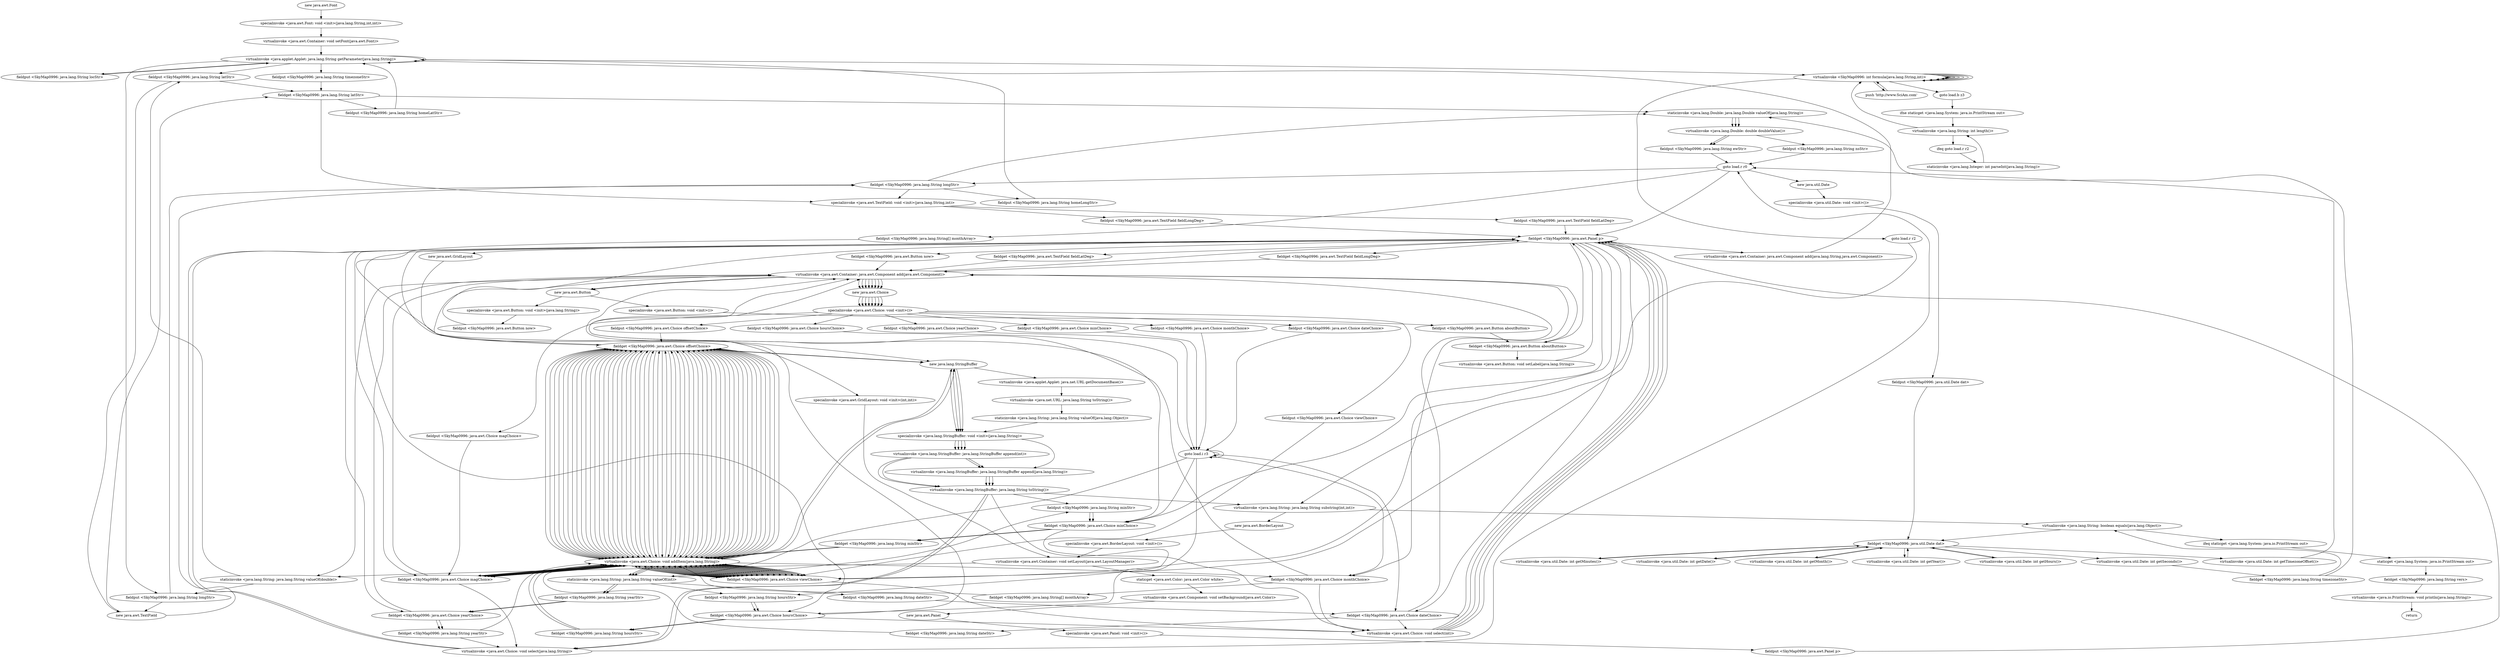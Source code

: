digraph "" {
"new java.awt.Font";
 "new java.awt.Font"->"specialinvoke <java.awt.Font: void <init>(java.lang.String,int,int)>";
 "specialinvoke <java.awt.Font: void <init>(java.lang.String,int,int)>"->"virtualinvoke <java.awt.Container: void setFont(java.awt.Font)>";
 "virtualinvoke <java.awt.Container: void setFont(java.awt.Font)>"->"virtualinvoke <java.applet.Applet: java.lang.String getParameter(java.lang.String)>";
 "virtualinvoke <java.applet.Applet: java.lang.String getParameter(java.lang.String)>"->"fieldput <SkyMap0996: java.lang.String locStr>";
 "fieldput <SkyMap0996: java.lang.String locStr>"->"virtualinvoke <java.applet.Applet: java.lang.String getParameter(java.lang.String)>";
 "virtualinvoke <java.applet.Applet: java.lang.String getParameter(java.lang.String)>"->"fieldput <SkyMap0996: java.lang.String latStr>";
 "fieldput <SkyMap0996: java.lang.String latStr>"->"fieldget <SkyMap0996: java.lang.String latStr>";
 "fieldget <SkyMap0996: java.lang.String latStr>"->"fieldput <SkyMap0996: java.lang.String homeLatStr>";
 "fieldput <SkyMap0996: java.lang.String homeLatStr>"->"virtualinvoke <java.applet.Applet: java.lang.String getParameter(java.lang.String)>";
 "virtualinvoke <java.applet.Applet: java.lang.String getParameter(java.lang.String)>"->"fieldput <SkyMap0996: java.lang.String longStr>";
 "fieldput <SkyMap0996: java.lang.String longStr>"->"fieldget <SkyMap0996: java.lang.String longStr>";
 "fieldget <SkyMap0996: java.lang.String longStr>"->"fieldput <SkyMap0996: java.lang.String homeLongStr>";
 "fieldput <SkyMap0996: java.lang.String homeLongStr>"->"virtualinvoke <java.applet.Applet: java.lang.String getParameter(java.lang.String)>";
 "virtualinvoke <java.applet.Applet: java.lang.String getParameter(java.lang.String)>"->"fieldput <SkyMap0996: java.lang.String timezoneStr>";
 "fieldput <SkyMap0996: java.lang.String timezoneStr>"->"fieldget <SkyMap0996: java.lang.String latStr>";
 "fieldget <SkyMap0996: java.lang.String latStr>"->"staticinvoke <java.lang.Double: java.lang.Double valueOf(java.lang.String)>";
 "staticinvoke <java.lang.Double: java.lang.Double valueOf(java.lang.String)>"->"virtualinvoke <java.lang.Double: double doubleValue()>";
 "virtualinvoke <java.lang.Double: double doubleValue()>"->"fieldput <SkyMap0996: java.lang.String nsStr>";
 "fieldput <SkyMap0996: java.lang.String nsStr>"->"goto load.r r0";
 "goto load.r r0"->"fieldget <SkyMap0996: java.lang.String longStr>";
 "fieldget <SkyMap0996: java.lang.String longStr>"->"staticinvoke <java.lang.Double: java.lang.Double valueOf(java.lang.String)>";
 "staticinvoke <java.lang.Double: java.lang.Double valueOf(java.lang.String)>"->"virtualinvoke <java.lang.Double: double doubleValue()>";
 "virtualinvoke <java.lang.Double: double doubleValue()>"->"fieldput <SkyMap0996: java.lang.String ewStr>";
 "fieldput <SkyMap0996: java.lang.String ewStr>"->"goto load.r r0";
 "goto load.r r0"->"new java.util.Date";
 "new java.util.Date"->"specialinvoke <java.util.Date: void <init>()>";
 "specialinvoke <java.util.Date: void <init>()>"->"fieldput <SkyMap0996: java.util.Date dat>";
 "fieldput <SkyMap0996: java.util.Date dat>"->"fieldget <SkyMap0996: java.util.Date dat>";
 "fieldget <SkyMap0996: java.util.Date dat>"->"virtualinvoke <java.util.Date: int getHours()>";
 "virtualinvoke <java.util.Date: int getHours()>"->"fieldget <SkyMap0996: java.util.Date dat>";
 "fieldget <SkyMap0996: java.util.Date dat>"->"virtualinvoke <java.util.Date: int getMinutes()>";
 "virtualinvoke <java.util.Date: int getMinutes()>"->"fieldget <SkyMap0996: java.util.Date dat>";
 "fieldget <SkyMap0996: java.util.Date dat>"->"virtualinvoke <java.util.Date: int getDate()>";
 "virtualinvoke <java.util.Date: int getDate()>"->"fieldget <SkyMap0996: java.util.Date dat>";
 "fieldget <SkyMap0996: java.util.Date dat>"->"virtualinvoke <java.util.Date: int getMonth()>";
 "virtualinvoke <java.util.Date: int getMonth()>"->"fieldget <SkyMap0996: java.util.Date dat>";
 "fieldget <SkyMap0996: java.util.Date dat>"->"virtualinvoke <java.util.Date: int getYear()>";
 "virtualinvoke <java.util.Date: int getYear()>"->"fieldget <SkyMap0996: java.util.Date dat>";
 "fieldget <SkyMap0996: java.util.Date dat>"->"virtualinvoke <java.util.Date: int getSeconds()>";
 "virtualinvoke <java.util.Date: int getSeconds()>"->"fieldget <SkyMap0996: java.lang.String timezoneStr>";
 "fieldget <SkyMap0996: java.lang.String timezoneStr>"->"virtualinvoke <java.lang.String: boolean equals(java.lang.Object)>";
 "virtualinvoke <java.lang.String: boolean equals(java.lang.Object)>"->"fieldget <SkyMap0996: java.util.Date dat>";
 "fieldget <SkyMap0996: java.util.Date dat>"->"virtualinvoke <java.util.Date: int getTimezoneOffset()>";
 "virtualinvoke <java.util.Date: int getTimezoneOffset()>"->"goto load.r r0";
 "goto load.r r0"->"fieldput <SkyMap0996: java.lang.String[] monthArray>";
 "fieldput <SkyMap0996: java.lang.String[] monthArray>"->"new java.lang.StringBuffer";
 "new java.lang.StringBuffer"->"virtualinvoke <java.applet.Applet: java.net.URL getDocumentBase()>";
 "virtualinvoke <java.applet.Applet: java.net.URL getDocumentBase()>"->"virtualinvoke <java.net.URL: java.lang.String toString()>";
 "virtualinvoke <java.net.URL: java.lang.String toString()>"->"staticinvoke <java.lang.String: java.lang.String valueOf(java.lang.Object)>";
 "staticinvoke <java.lang.String: java.lang.String valueOf(java.lang.Object)>"->"specialinvoke <java.lang.StringBuffer: void <init>(java.lang.String)>";
 "specialinvoke <java.lang.StringBuffer: void <init>(java.lang.String)>"->"virtualinvoke <java.lang.StringBuffer: java.lang.StringBuffer append(java.lang.String)>";
 "virtualinvoke <java.lang.StringBuffer: java.lang.StringBuffer append(java.lang.String)>"->"virtualinvoke <java.lang.StringBuffer: java.lang.String toString()>";
 "virtualinvoke <java.lang.StringBuffer: java.lang.String toString()>"->"virtualinvoke <java.lang.String: java.lang.String substring(int,int)>";
 "virtualinvoke <java.lang.String: java.lang.String substring(int,int)>"->"new java.awt.BorderLayout";
 "new java.awt.BorderLayout"->"specialinvoke <java.awt.BorderLayout: void <init>()>";
 "specialinvoke <java.awt.BorderLayout: void <init>()>"->"virtualinvoke <java.awt.Container: void setLayout(java.awt.LayoutManager)>";
 "virtualinvoke <java.awt.Container: void setLayout(java.awt.LayoutManager)>"->"staticget <java.awt.Color: java.awt.Color white>";
 "staticget <java.awt.Color: java.awt.Color white>"->"virtualinvoke <java.awt.Component: void setBackground(java.awt.Color)>";
 "virtualinvoke <java.awt.Component: void setBackground(java.awt.Color)>"->"new java.awt.Panel";
 "new java.awt.Panel"->"specialinvoke <java.awt.Panel: void <init>()>";
 "specialinvoke <java.awt.Panel: void <init>()>"->"fieldput <SkyMap0996: java.awt.Panel p>";
 "fieldput <SkyMap0996: java.awt.Panel p>"->"fieldget <SkyMap0996: java.awt.Panel p>";
 "fieldget <SkyMap0996: java.awt.Panel p>"->"new java.awt.GridLayout";
 "new java.awt.GridLayout"->"specialinvoke <java.awt.GridLayout: void <init>(int,int)>";
 "specialinvoke <java.awt.GridLayout: void <init>(int,int)>"->"virtualinvoke <java.awt.Container: void setLayout(java.awt.LayoutManager)>";
 "virtualinvoke <java.awt.Container: void setLayout(java.awt.LayoutManager)>"->"staticinvoke <java.lang.String: java.lang.String valueOf(double)>";
 "staticinvoke <java.lang.String: java.lang.String valueOf(double)>"->"fieldput <SkyMap0996: java.lang.String latStr>";
 "fieldput <SkyMap0996: java.lang.String latStr>"->"new java.awt.TextField";
 "new java.awt.TextField"->"fieldget <SkyMap0996: java.lang.String latStr>";
 "fieldget <SkyMap0996: java.lang.String latStr>"->"specialinvoke <java.awt.TextField: void <init>(java.lang.String,int)>";
 "specialinvoke <java.awt.TextField: void <init>(java.lang.String,int)>"->"fieldput <SkyMap0996: java.awt.TextField fieldLatDeg>";
 "fieldput <SkyMap0996: java.awt.TextField fieldLatDeg>"->"fieldget <SkyMap0996: java.awt.Panel p>";
 "fieldget <SkyMap0996: java.awt.Panel p>"->"fieldget <SkyMap0996: java.awt.TextField fieldLatDeg>";
 "fieldget <SkyMap0996: java.awt.TextField fieldLatDeg>"->"virtualinvoke <java.awt.Container: java.awt.Component add(java.awt.Component)>";
 "virtualinvoke <java.awt.Container: java.awt.Component add(java.awt.Component)>"->"staticinvoke <java.lang.String: java.lang.String valueOf(double)>";
 "staticinvoke <java.lang.String: java.lang.String valueOf(double)>"->"fieldput <SkyMap0996: java.lang.String longStr>";
 "fieldput <SkyMap0996: java.lang.String longStr>"->"new java.awt.TextField";
 "new java.awt.TextField"->"fieldget <SkyMap0996: java.lang.String longStr>";
 "fieldget <SkyMap0996: java.lang.String longStr>"->"specialinvoke <java.awt.TextField: void <init>(java.lang.String,int)>";
 "specialinvoke <java.awt.TextField: void <init>(java.lang.String,int)>"->"fieldput <SkyMap0996: java.awt.TextField fieldLongDeg>";
 "fieldput <SkyMap0996: java.awt.TextField fieldLongDeg>"->"fieldget <SkyMap0996: java.awt.Panel p>";
 "fieldget <SkyMap0996: java.awt.Panel p>"->"fieldget <SkyMap0996: java.awt.TextField fieldLongDeg>";
 "fieldget <SkyMap0996: java.awt.TextField fieldLongDeg>"->"virtualinvoke <java.awt.Container: java.awt.Component add(java.awt.Component)>";
 "virtualinvoke <java.awt.Container: java.awt.Component add(java.awt.Component)>"->"new java.awt.Choice";
 "new java.awt.Choice"->"specialinvoke <java.awt.Choice: void <init>()>";
 "specialinvoke <java.awt.Choice: void <init>()>"->"fieldput <SkyMap0996: java.awt.Choice offsetChoice>";
 "fieldput <SkyMap0996: java.awt.Choice offsetChoice>"->"fieldget <SkyMap0996: java.awt.Choice offsetChoice>";
 "fieldget <SkyMap0996: java.awt.Choice offsetChoice>"->"virtualinvoke <java.awt.Choice: void addItem(java.lang.String)>";
 "virtualinvoke <java.awt.Choice: void addItem(java.lang.String)>"->"fieldget <SkyMap0996: java.awt.Choice offsetChoice>";
 "fieldget <SkyMap0996: java.awt.Choice offsetChoice>"->"virtualinvoke <java.awt.Choice: void addItem(java.lang.String)>";
 "virtualinvoke <java.awt.Choice: void addItem(java.lang.String)>"->"fieldget <SkyMap0996: java.awt.Choice offsetChoice>";
 "fieldget <SkyMap0996: java.awt.Choice offsetChoice>"->"virtualinvoke <java.awt.Choice: void addItem(java.lang.String)>";
 "virtualinvoke <java.awt.Choice: void addItem(java.lang.String)>"->"fieldget <SkyMap0996: java.awt.Choice offsetChoice>";
 "fieldget <SkyMap0996: java.awt.Choice offsetChoice>"->"virtualinvoke <java.awt.Choice: void addItem(java.lang.String)>";
 "virtualinvoke <java.awt.Choice: void addItem(java.lang.String)>"->"fieldget <SkyMap0996: java.awt.Choice offsetChoice>";
 "fieldget <SkyMap0996: java.awt.Choice offsetChoice>"->"virtualinvoke <java.awt.Choice: void addItem(java.lang.String)>";
 "virtualinvoke <java.awt.Choice: void addItem(java.lang.String)>"->"fieldget <SkyMap0996: java.awt.Choice offsetChoice>";
 "fieldget <SkyMap0996: java.awt.Choice offsetChoice>"->"virtualinvoke <java.awt.Choice: void addItem(java.lang.String)>";
 "virtualinvoke <java.awt.Choice: void addItem(java.lang.String)>"->"fieldget <SkyMap0996: java.awt.Choice offsetChoice>";
 "fieldget <SkyMap0996: java.awt.Choice offsetChoice>"->"virtualinvoke <java.awt.Choice: void addItem(java.lang.String)>";
 "virtualinvoke <java.awt.Choice: void addItem(java.lang.String)>"->"fieldget <SkyMap0996: java.awt.Choice offsetChoice>";
 "fieldget <SkyMap0996: java.awt.Choice offsetChoice>"->"virtualinvoke <java.awt.Choice: void addItem(java.lang.String)>";
 "virtualinvoke <java.awt.Choice: void addItem(java.lang.String)>"->"fieldget <SkyMap0996: java.awt.Choice offsetChoice>";
 "fieldget <SkyMap0996: java.awt.Choice offsetChoice>"->"virtualinvoke <java.awt.Choice: void addItem(java.lang.String)>";
 "virtualinvoke <java.awt.Choice: void addItem(java.lang.String)>"->"fieldget <SkyMap0996: java.awt.Choice offsetChoice>";
 "fieldget <SkyMap0996: java.awt.Choice offsetChoice>"->"virtualinvoke <java.awt.Choice: void addItem(java.lang.String)>";
 "virtualinvoke <java.awt.Choice: void addItem(java.lang.String)>"->"fieldget <SkyMap0996: java.awt.Choice offsetChoice>";
 "fieldget <SkyMap0996: java.awt.Choice offsetChoice>"->"virtualinvoke <java.awt.Choice: void addItem(java.lang.String)>";
 "virtualinvoke <java.awt.Choice: void addItem(java.lang.String)>"->"fieldget <SkyMap0996: java.awt.Choice offsetChoice>";
 "fieldget <SkyMap0996: java.awt.Choice offsetChoice>"->"virtualinvoke <java.awt.Choice: void addItem(java.lang.String)>";
 "virtualinvoke <java.awt.Choice: void addItem(java.lang.String)>"->"fieldget <SkyMap0996: java.awt.Choice offsetChoice>";
 "fieldget <SkyMap0996: java.awt.Choice offsetChoice>"->"virtualinvoke <java.awt.Choice: void addItem(java.lang.String)>";
 "virtualinvoke <java.awt.Choice: void addItem(java.lang.String)>"->"fieldget <SkyMap0996: java.awt.Choice offsetChoice>";
 "fieldget <SkyMap0996: java.awt.Choice offsetChoice>"->"virtualinvoke <java.awt.Choice: void addItem(java.lang.String)>";
 "virtualinvoke <java.awt.Choice: void addItem(java.lang.String)>"->"fieldget <SkyMap0996: java.awt.Choice offsetChoice>";
 "fieldget <SkyMap0996: java.awt.Choice offsetChoice>"->"virtualinvoke <java.awt.Choice: void addItem(java.lang.String)>";
 "virtualinvoke <java.awt.Choice: void addItem(java.lang.String)>"->"fieldget <SkyMap0996: java.awt.Choice offsetChoice>";
 "fieldget <SkyMap0996: java.awt.Choice offsetChoice>"->"virtualinvoke <java.awt.Choice: void addItem(java.lang.String)>";
 "virtualinvoke <java.awt.Choice: void addItem(java.lang.String)>"->"fieldget <SkyMap0996: java.awt.Choice offsetChoice>";
 "fieldget <SkyMap0996: java.awt.Choice offsetChoice>"->"virtualinvoke <java.awt.Choice: void addItem(java.lang.String)>";
 "virtualinvoke <java.awt.Choice: void addItem(java.lang.String)>"->"fieldget <SkyMap0996: java.awt.Choice offsetChoice>";
 "fieldget <SkyMap0996: java.awt.Choice offsetChoice>"->"virtualinvoke <java.awt.Choice: void addItem(java.lang.String)>";
 "virtualinvoke <java.awt.Choice: void addItem(java.lang.String)>"->"fieldget <SkyMap0996: java.awt.Choice offsetChoice>";
 "fieldget <SkyMap0996: java.awt.Choice offsetChoice>"->"virtualinvoke <java.awt.Choice: void addItem(java.lang.String)>";
 "virtualinvoke <java.awt.Choice: void addItem(java.lang.String)>"->"fieldget <SkyMap0996: java.awt.Choice offsetChoice>";
 "fieldget <SkyMap0996: java.awt.Choice offsetChoice>"->"virtualinvoke <java.awt.Choice: void addItem(java.lang.String)>";
 "virtualinvoke <java.awt.Choice: void addItem(java.lang.String)>"->"fieldget <SkyMap0996: java.awt.Choice offsetChoice>";
 "fieldget <SkyMap0996: java.awt.Choice offsetChoice>"->"virtualinvoke <java.awt.Choice: void addItem(java.lang.String)>";
 "virtualinvoke <java.awt.Choice: void addItem(java.lang.String)>"->"fieldget <SkyMap0996: java.awt.Choice offsetChoice>";
 "fieldget <SkyMap0996: java.awt.Choice offsetChoice>"->"virtualinvoke <java.awt.Choice: void addItem(java.lang.String)>";
 "virtualinvoke <java.awt.Choice: void addItem(java.lang.String)>"->"fieldget <SkyMap0996: java.awt.Choice offsetChoice>";
 "fieldget <SkyMap0996: java.awt.Choice offsetChoice>"->"virtualinvoke <java.awt.Choice: void addItem(java.lang.String)>";
 "virtualinvoke <java.awt.Choice: void addItem(java.lang.String)>"->"fieldget <SkyMap0996: java.awt.Choice offsetChoice>";
 "fieldget <SkyMap0996: java.awt.Choice offsetChoice>"->"virtualinvoke <java.awt.Choice: void addItem(java.lang.String)>";
 "virtualinvoke <java.awt.Choice: void addItem(java.lang.String)>"->"fieldget <SkyMap0996: java.awt.Choice offsetChoice>";
 "fieldget <SkyMap0996: java.awt.Choice offsetChoice>"->"virtualinvoke <java.awt.Choice: void addItem(java.lang.String)>";
 "virtualinvoke <java.awt.Choice: void addItem(java.lang.String)>"->"fieldget <SkyMap0996: java.awt.Choice offsetChoice>";
 "fieldget <SkyMap0996: java.awt.Choice offsetChoice>"->"virtualinvoke <java.awt.Choice: void addItem(java.lang.String)>";
 "virtualinvoke <java.awt.Choice: void addItem(java.lang.String)>"->"fieldget <SkyMap0996: java.awt.Choice offsetChoice>";
 "fieldget <SkyMap0996: java.awt.Choice offsetChoice>"->"new java.lang.StringBuffer";
 "new java.lang.StringBuffer"->"specialinvoke <java.lang.StringBuffer: void <init>(java.lang.String)>";
 "specialinvoke <java.lang.StringBuffer: void <init>(java.lang.String)>"->"virtualinvoke <java.lang.StringBuffer: java.lang.StringBuffer append(int)>";
 "virtualinvoke <java.lang.StringBuffer: java.lang.StringBuffer append(int)>"->"virtualinvoke <java.lang.StringBuffer: java.lang.StringBuffer append(java.lang.String)>";
 "virtualinvoke <java.lang.StringBuffer: java.lang.StringBuffer append(java.lang.String)>"->"virtualinvoke <java.lang.StringBuffer: java.lang.String toString()>";
 "virtualinvoke <java.lang.StringBuffer: java.lang.String toString()>"->"virtualinvoke <java.awt.Choice: void select(java.lang.String)>";
 "virtualinvoke <java.awt.Choice: void select(java.lang.String)>"->"goto load.r r0";
 "goto load.r r0"->"fieldget <SkyMap0996: java.awt.Panel p>";
 "fieldget <SkyMap0996: java.awt.Panel p>"->"fieldget <SkyMap0996: java.awt.Choice offsetChoice>";
 "fieldget <SkyMap0996: java.awt.Choice offsetChoice>"->"virtualinvoke <java.awt.Container: java.awt.Component add(java.awt.Component)>";
 "virtualinvoke <java.awt.Container: java.awt.Component add(java.awt.Component)>"->"new java.awt.Choice";
 "new java.awt.Choice"->"specialinvoke <java.awt.Choice: void <init>()>";
 "specialinvoke <java.awt.Choice: void <init>()>"->"fieldput <SkyMap0996: java.awt.Choice yearChoice>";
 "fieldput <SkyMap0996: java.awt.Choice yearChoice>"->"goto load.i r3";
 "goto load.i r3"->"staticinvoke <java.lang.String: java.lang.String valueOf(int)>";
 "staticinvoke <java.lang.String: java.lang.String valueOf(int)>"->"fieldput <SkyMap0996: java.lang.String yearStr>";
 "fieldput <SkyMap0996: java.lang.String yearStr>"->"fieldget <SkyMap0996: java.awt.Choice yearChoice>";
 "fieldget <SkyMap0996: java.awt.Choice yearChoice>"->"fieldget <SkyMap0996: java.lang.String yearStr>";
 "fieldget <SkyMap0996: java.lang.String yearStr>"->"virtualinvoke <java.awt.Choice: void select(java.lang.String)>";
 "virtualinvoke <java.awt.Choice: void select(java.lang.String)>"->"fieldget <SkyMap0996: java.awt.Panel p>";
 "fieldget <SkyMap0996: java.awt.Panel p>"->"fieldget <SkyMap0996: java.awt.Choice yearChoice>";
 "fieldget <SkyMap0996: java.awt.Choice yearChoice>"->"virtualinvoke <java.awt.Container: java.awt.Component add(java.awt.Component)>";
 "virtualinvoke <java.awt.Container: java.awt.Component add(java.awt.Component)>"->"new java.awt.Choice";
 "new java.awt.Choice"->"specialinvoke <java.awt.Choice: void <init>()>";
 "specialinvoke <java.awt.Choice: void <init>()>"->"fieldput <SkyMap0996: java.awt.Choice monthChoice>";
 "fieldput <SkyMap0996: java.awt.Choice monthChoice>"->"goto load.i r3";
 "goto load.i r3"->"fieldget <SkyMap0996: java.awt.Choice monthChoice>";
 "fieldget <SkyMap0996: java.awt.Choice monthChoice>"->"virtualinvoke <java.awt.Choice: void select(int)>";
 "virtualinvoke <java.awt.Choice: void select(int)>"->"fieldget <SkyMap0996: java.awt.Panel p>";
 "fieldget <SkyMap0996: java.awt.Panel p>"->"fieldget <SkyMap0996: java.awt.Choice monthChoice>";
 "fieldget <SkyMap0996: java.awt.Choice monthChoice>"->"virtualinvoke <java.awt.Container: java.awt.Component add(java.awt.Component)>";
 "virtualinvoke <java.awt.Container: java.awt.Component add(java.awt.Component)>"->"new java.awt.Choice";
 "new java.awt.Choice"->"specialinvoke <java.awt.Choice: void <init>()>";
 "specialinvoke <java.awt.Choice: void <init>()>"->"fieldput <SkyMap0996: java.awt.Choice dateChoice>";
 "fieldput <SkyMap0996: java.awt.Choice dateChoice>"->"goto load.i r3";
 "goto load.i r3"->"fieldget <SkyMap0996: java.awt.Choice dateChoice>";
 "fieldget <SkyMap0996: java.awt.Choice dateChoice>"->"virtualinvoke <java.awt.Choice: void select(int)>";
 "virtualinvoke <java.awt.Choice: void select(int)>"->"fieldget <SkyMap0996: java.awt.Panel p>";
 "fieldget <SkyMap0996: java.awt.Panel p>"->"fieldget <SkyMap0996: java.awt.Choice dateChoice>";
 "fieldget <SkyMap0996: java.awt.Choice dateChoice>"->"virtualinvoke <java.awt.Container: java.awt.Component add(java.awt.Component)>";
 "virtualinvoke <java.awt.Container: java.awt.Component add(java.awt.Component)>"->"new java.awt.Choice";
 "new java.awt.Choice"->"specialinvoke <java.awt.Choice: void <init>()>";
 "specialinvoke <java.awt.Choice: void <init>()>"->"fieldput <SkyMap0996: java.awt.Choice hoursChoice>";
 "fieldput <SkyMap0996: java.awt.Choice hoursChoice>"->"goto load.i r3";
 "goto load.i r3"->"goto load.i r3";
 "goto load.i r3"->"fieldget <SkyMap0996: java.awt.Choice hoursChoice>";
 "fieldget <SkyMap0996: java.awt.Choice hoursChoice>"->"virtualinvoke <java.awt.Choice: void select(int)>";
 "virtualinvoke <java.awt.Choice: void select(int)>"->"fieldget <SkyMap0996: java.awt.Panel p>";
 "fieldget <SkyMap0996: java.awt.Panel p>"->"fieldget <SkyMap0996: java.awt.Choice hoursChoice>";
 "fieldget <SkyMap0996: java.awt.Choice hoursChoice>"->"virtualinvoke <java.awt.Container: java.awt.Component add(java.awt.Component)>";
 "virtualinvoke <java.awt.Container: java.awt.Component add(java.awt.Component)>"->"new java.awt.Choice";
 "new java.awt.Choice"->"specialinvoke <java.awt.Choice: void <init>()>";
 "specialinvoke <java.awt.Choice: void <init>()>"->"fieldput <SkyMap0996: java.awt.Choice minChoice>";
 "fieldput <SkyMap0996: java.awt.Choice minChoice>"->"goto load.i r3";
 "goto load.i r3"->"goto load.i r3";
 "goto load.i r3"->"fieldget <SkyMap0996: java.awt.Choice minChoice>";
 "fieldget <SkyMap0996: java.awt.Choice minChoice>"->"virtualinvoke <java.awt.Choice: void select(int)>";
 "virtualinvoke <java.awt.Choice: void select(int)>"->"fieldget <SkyMap0996: java.awt.Panel p>";
 "fieldget <SkyMap0996: java.awt.Panel p>"->"fieldget <SkyMap0996: java.awt.Choice minChoice>";
 "fieldget <SkyMap0996: java.awt.Choice minChoice>"->"virtualinvoke <java.awt.Container: java.awt.Component add(java.awt.Component)>";
 "virtualinvoke <java.awt.Container: java.awt.Component add(java.awt.Component)>"->"new java.awt.Button";
 "new java.awt.Button"->"specialinvoke <java.awt.Button: void <init>(java.lang.String)>";
 "specialinvoke <java.awt.Button: void <init>(java.lang.String)>"->"fieldput <SkyMap0996: java.awt.Button now>";
 "fieldput <SkyMap0996: java.awt.Button now>"->"fieldget <SkyMap0996: java.awt.Panel p>";
 "fieldget <SkyMap0996: java.awt.Panel p>"->"fieldget <SkyMap0996: java.awt.Button now>";
 "fieldget <SkyMap0996: java.awt.Button now>"->"virtualinvoke <java.awt.Container: java.awt.Component add(java.awt.Component)>";
 "virtualinvoke <java.awt.Container: java.awt.Component add(java.awt.Component)>"->"new java.awt.Choice";
 "new java.awt.Choice"->"specialinvoke <java.awt.Choice: void <init>()>";
 "specialinvoke <java.awt.Choice: void <init>()>"->"fieldput <SkyMap0996: java.awt.Choice magChoice>";
 "fieldput <SkyMap0996: java.awt.Choice magChoice>"->"fieldget <SkyMap0996: java.awt.Choice magChoice>";
 "fieldget <SkyMap0996: java.awt.Choice magChoice>"->"virtualinvoke <java.awt.Choice: void addItem(java.lang.String)>";
 "virtualinvoke <java.awt.Choice: void addItem(java.lang.String)>"->"fieldget <SkyMap0996: java.awt.Choice magChoice>";
 "fieldget <SkyMap0996: java.awt.Choice magChoice>"->"virtualinvoke <java.awt.Choice: void addItem(java.lang.String)>";
 "virtualinvoke <java.awt.Choice: void addItem(java.lang.String)>"->"fieldget <SkyMap0996: java.awt.Choice magChoice>";
 "fieldget <SkyMap0996: java.awt.Choice magChoice>"->"virtualinvoke <java.awt.Choice: void addItem(java.lang.String)>";
 "virtualinvoke <java.awt.Choice: void addItem(java.lang.String)>"->"fieldget <SkyMap0996: java.awt.Choice magChoice>";
 "fieldget <SkyMap0996: java.awt.Choice magChoice>"->"virtualinvoke <java.awt.Choice: void addItem(java.lang.String)>";
 "virtualinvoke <java.awt.Choice: void addItem(java.lang.String)>"->"fieldget <SkyMap0996: java.awt.Choice magChoice>";
 "fieldget <SkyMap0996: java.awt.Choice magChoice>"->"virtualinvoke <java.awt.Choice: void addItem(java.lang.String)>";
 "virtualinvoke <java.awt.Choice: void addItem(java.lang.String)>"->"fieldget <SkyMap0996: java.awt.Choice magChoice>";
 "fieldget <SkyMap0996: java.awt.Choice magChoice>"->"virtualinvoke <java.awt.Choice: void select(java.lang.String)>";
 "virtualinvoke <java.awt.Choice: void select(java.lang.String)>"->"fieldget <SkyMap0996: java.awt.Panel p>";
 "fieldget <SkyMap0996: java.awt.Panel p>"->"fieldget <SkyMap0996: java.awt.Choice magChoice>";
 "fieldget <SkyMap0996: java.awt.Choice magChoice>"->"virtualinvoke <java.awt.Container: java.awt.Component add(java.awt.Component)>";
 "virtualinvoke <java.awt.Container: java.awt.Component add(java.awt.Component)>"->"new java.awt.Choice";
 "new java.awt.Choice"->"specialinvoke <java.awt.Choice: void <init>()>";
 "specialinvoke <java.awt.Choice: void <init>()>"->"fieldput <SkyMap0996: java.awt.Choice viewChoice>";
 "fieldput <SkyMap0996: java.awt.Choice viewChoice>"->"fieldget <SkyMap0996: java.awt.Choice viewChoice>";
 "fieldget <SkyMap0996: java.awt.Choice viewChoice>"->"virtualinvoke <java.awt.Choice: void addItem(java.lang.String)>";
 "virtualinvoke <java.awt.Choice: void addItem(java.lang.String)>"->"fieldget <SkyMap0996: java.awt.Choice viewChoice>";
 "fieldget <SkyMap0996: java.awt.Choice viewChoice>"->"virtualinvoke <java.awt.Choice: void addItem(java.lang.String)>";
 "virtualinvoke <java.awt.Choice: void addItem(java.lang.String)>"->"fieldget <SkyMap0996: java.awt.Choice viewChoice>";
 "fieldget <SkyMap0996: java.awt.Choice viewChoice>"->"virtualinvoke <java.awt.Choice: void addItem(java.lang.String)>";
 "virtualinvoke <java.awt.Choice: void addItem(java.lang.String)>"->"fieldget <SkyMap0996: java.awt.Choice viewChoice>";
 "fieldget <SkyMap0996: java.awt.Choice viewChoice>"->"virtualinvoke <java.awt.Choice: void addItem(java.lang.String)>";
 "virtualinvoke <java.awt.Choice: void addItem(java.lang.String)>"->"fieldget <SkyMap0996: java.awt.Choice viewChoice>";
 "fieldget <SkyMap0996: java.awt.Choice viewChoice>"->"virtualinvoke <java.awt.Choice: void addItem(java.lang.String)>";
 "virtualinvoke <java.awt.Choice: void addItem(java.lang.String)>"->"fieldget <SkyMap0996: java.awt.Choice viewChoice>";
 "fieldget <SkyMap0996: java.awt.Choice viewChoice>"->"virtualinvoke <java.awt.Choice: void addItem(java.lang.String)>";
 "virtualinvoke <java.awt.Choice: void addItem(java.lang.String)>"->"fieldget <SkyMap0996: java.awt.Choice viewChoice>";
 "fieldget <SkyMap0996: java.awt.Choice viewChoice>"->"virtualinvoke <java.awt.Choice: void addItem(java.lang.String)>";
 "virtualinvoke <java.awt.Choice: void addItem(java.lang.String)>"->"fieldget <SkyMap0996: java.awt.Choice viewChoice>";
 "fieldget <SkyMap0996: java.awt.Choice viewChoice>"->"virtualinvoke <java.awt.Choice: void addItem(java.lang.String)>";
 "virtualinvoke <java.awt.Choice: void addItem(java.lang.String)>"->"fieldget <SkyMap0996: java.awt.Choice viewChoice>";
 "fieldget <SkyMap0996: java.awt.Choice viewChoice>"->"virtualinvoke <java.awt.Choice: void addItem(java.lang.String)>";
 "virtualinvoke <java.awt.Choice: void addItem(java.lang.String)>"->"fieldget <SkyMap0996: java.awt.Choice viewChoice>";
 "fieldget <SkyMap0996: java.awt.Choice viewChoice>"->"virtualinvoke <java.awt.Choice: void addItem(java.lang.String)>";
 "virtualinvoke <java.awt.Choice: void addItem(java.lang.String)>"->"fieldget <SkyMap0996: java.awt.Choice viewChoice>";
 "fieldget <SkyMap0996: java.awt.Choice viewChoice>"->"virtualinvoke <java.awt.Choice: void addItem(java.lang.String)>";
 "virtualinvoke <java.awt.Choice: void addItem(java.lang.String)>"->"fieldget <SkyMap0996: java.awt.Choice viewChoice>";
 "fieldget <SkyMap0996: java.awt.Choice viewChoice>"->"virtualinvoke <java.awt.Choice: void addItem(java.lang.String)>";
 "virtualinvoke <java.awt.Choice: void addItem(java.lang.String)>"->"fieldget <SkyMap0996: java.awt.Choice viewChoice>";
 "fieldget <SkyMap0996: java.awt.Choice viewChoice>"->"virtualinvoke <java.awt.Choice: void addItem(java.lang.String)>";
 "virtualinvoke <java.awt.Choice: void addItem(java.lang.String)>"->"fieldget <SkyMap0996: java.awt.Choice viewChoice>";
 "fieldget <SkyMap0996: java.awt.Choice viewChoice>"->"virtualinvoke <java.awt.Choice: void addItem(java.lang.String)>";
 "virtualinvoke <java.awt.Choice: void addItem(java.lang.String)>"->"fieldget <SkyMap0996: java.awt.Choice viewChoice>";
 "fieldget <SkyMap0996: java.awt.Choice viewChoice>"->"virtualinvoke <java.awt.Choice: void addItem(java.lang.String)>";
 "virtualinvoke <java.awt.Choice: void addItem(java.lang.String)>"->"fieldget <SkyMap0996: java.awt.Choice viewChoice>";
 "fieldget <SkyMap0996: java.awt.Choice viewChoice>"->"virtualinvoke <java.awt.Choice: void addItem(java.lang.String)>";
 "virtualinvoke <java.awt.Choice: void addItem(java.lang.String)>"->"fieldget <SkyMap0996: java.awt.Choice viewChoice>";
 "fieldget <SkyMap0996: java.awt.Choice viewChoice>"->"virtualinvoke <java.awt.Choice: void addItem(java.lang.String)>";
 "virtualinvoke <java.awt.Choice: void addItem(java.lang.String)>"->"fieldget <SkyMap0996: java.awt.Choice viewChoice>";
 "fieldget <SkyMap0996: java.awt.Choice viewChoice>"->"virtualinvoke <java.awt.Choice: void addItem(java.lang.String)>";
 "virtualinvoke <java.awt.Choice: void addItem(java.lang.String)>"->"fieldget <SkyMap0996: java.awt.Choice viewChoice>";
 "fieldget <SkyMap0996: java.awt.Choice viewChoice>"->"virtualinvoke <java.awt.Choice: void addItem(java.lang.String)>";
 "virtualinvoke <java.awt.Choice: void addItem(java.lang.String)>"->"fieldget <SkyMap0996: java.awt.Choice viewChoice>";
 "fieldget <SkyMap0996: java.awt.Choice viewChoice>"->"virtualinvoke <java.awt.Choice: void addItem(java.lang.String)>";
 "virtualinvoke <java.awt.Choice: void addItem(java.lang.String)>"->"fieldget <SkyMap0996: java.awt.Choice viewChoice>";
 "fieldget <SkyMap0996: java.awt.Choice viewChoice>"->"virtualinvoke <java.awt.Choice: void select(int)>";
 "virtualinvoke <java.awt.Choice: void select(int)>"->"fieldget <SkyMap0996: java.awt.Panel p>";
 "fieldget <SkyMap0996: java.awt.Panel p>"->"fieldget <SkyMap0996: java.awt.Choice viewChoice>";
 "fieldget <SkyMap0996: java.awt.Choice viewChoice>"->"virtualinvoke <java.awt.Container: java.awt.Component add(java.awt.Component)>";
 "virtualinvoke <java.awt.Container: java.awt.Component add(java.awt.Component)>"->"new java.awt.Button";
 "new java.awt.Button"->"specialinvoke <java.awt.Button: void <init>()>";
 "specialinvoke <java.awt.Button: void <init>()>"->"fieldput <SkyMap0996: java.awt.Button aboutButton>";
 "fieldput <SkyMap0996: java.awt.Button aboutButton>"->"fieldget <SkyMap0996: java.awt.Button aboutButton>";
 "fieldget <SkyMap0996: java.awt.Button aboutButton>"->"virtualinvoke <java.awt.Button: void setLabel(java.lang.String)>";
 "virtualinvoke <java.awt.Button: void setLabel(java.lang.String)>"->"fieldget <SkyMap0996: java.awt.Panel p>";
 "fieldget <SkyMap0996: java.awt.Panel p>"->"fieldget <SkyMap0996: java.awt.Button aboutButton>";
 "fieldget <SkyMap0996: java.awt.Button aboutButton>"->"virtualinvoke <java.awt.Container: java.awt.Component add(java.awt.Component)>";
 "virtualinvoke <java.awt.Container: java.awt.Component add(java.awt.Component)>"->"fieldget <SkyMap0996: java.awt.Panel p>";
 "fieldget <SkyMap0996: java.awt.Panel p>"->"virtualinvoke <java.awt.Container: java.awt.Component add(java.lang.String,java.awt.Component)>";
 "virtualinvoke <java.awt.Container: java.awt.Component add(java.lang.String,java.awt.Component)>"->"virtualinvoke <java.applet.Applet: java.lang.String getParameter(java.lang.String)>";
 "virtualinvoke <java.applet.Applet: java.lang.String getParameter(java.lang.String)>"->"virtualinvoke <java.applet.Applet: java.lang.String getParameter(java.lang.String)>";
 "virtualinvoke <java.applet.Applet: java.lang.String getParameter(java.lang.String)>"->"virtualinvoke <SkyMap0996: int formula(java.lang.String,int)>";
 "virtualinvoke <SkyMap0996: int formula(java.lang.String,int)>"->"virtualinvoke <SkyMap0996: int formula(java.lang.String,int)>";
 "virtualinvoke <SkyMap0996: int formula(java.lang.String,int)>"->"virtualinvoke <SkyMap0996: int formula(java.lang.String,int)>";
 "virtualinvoke <SkyMap0996: int formula(java.lang.String,int)>"->"virtualinvoke <SkyMap0996: int formula(java.lang.String,int)>";
 "virtualinvoke <SkyMap0996: int formula(java.lang.String,int)>"->"virtualinvoke <SkyMap0996: int formula(java.lang.String,int)>";
 "virtualinvoke <SkyMap0996: int formula(java.lang.String,int)>"->"virtualinvoke <SkyMap0996: int formula(java.lang.String,int)>";
 "virtualinvoke <SkyMap0996: int formula(java.lang.String,int)>"->"virtualinvoke <SkyMap0996: int formula(java.lang.String,int)>";
 "virtualinvoke <SkyMap0996: int formula(java.lang.String,int)>"->"push 'http://www.SciAm.com'";
 "push 'http://www.SciAm.com'"->"virtualinvoke <SkyMap0996: int formula(java.lang.String,int)>";
 "virtualinvoke <SkyMap0996: int formula(java.lang.String,int)>"->"goto load.b z3";
 "goto load.b z3"->"ifne staticget <java.lang.System: java.io.PrintStream out>";
 "ifne staticget <java.lang.System: java.io.PrintStream out>"->"virtualinvoke <java.lang.String: int length()>";
 "virtualinvoke <java.lang.String: int length()>"->"ifeq goto load.r r2";
 "ifeq goto load.r r2"->"staticinvoke <java.lang.Integer: int parseInt(java.lang.String)>";
 "staticinvoke <java.lang.Integer: int parseInt(java.lang.String)>"->"virtualinvoke <java.lang.String: int length()>";
 "virtualinvoke <java.lang.String: int length()>"->"virtualinvoke <SkyMap0996: int formula(java.lang.String,int)>";
 "virtualinvoke <SkyMap0996: int formula(java.lang.String,int)>"->"goto load.r r2";
 "goto load.r r2"->"virtualinvoke <java.lang.String: java.lang.String substring(int,int)>";
 "virtualinvoke <java.lang.String: java.lang.String substring(int,int)>"->"virtualinvoke <java.lang.String: boolean equals(java.lang.Object)>";
 "virtualinvoke <java.lang.String: boolean equals(java.lang.Object)>"->"ifeq staticget <java.lang.System: java.io.PrintStream out>";
 "ifeq staticget <java.lang.System: java.io.PrintStream out>"->"staticget <java.lang.System: java.io.PrintStream out>";
 "staticget <java.lang.System: java.io.PrintStream out>"->"fieldget <SkyMap0996: java.lang.String vers>";
 "fieldget <SkyMap0996: java.lang.String vers>"->"virtualinvoke <java.io.PrintStream: void println(java.lang.String)>";
 "virtualinvoke <java.io.PrintStream: void println(java.lang.String)>"->"return";
"staticinvoke <java.lang.String: java.lang.String valueOf(int)>";
 "staticinvoke <java.lang.String: java.lang.String valueOf(int)>"->"fieldput <SkyMap0996: java.lang.String minStr>";
 "fieldput <SkyMap0996: java.lang.String minStr>"->"fieldget <SkyMap0996: java.awt.Choice minChoice>";
 "fieldget <SkyMap0996: java.awt.Choice minChoice>"->"fieldget <SkyMap0996: java.lang.String minStr>";
 "fieldget <SkyMap0996: java.lang.String minStr>"->"virtualinvoke <java.awt.Choice: void addItem(java.lang.String)>";
 "virtualinvoke <java.awt.Choice: void addItem(java.lang.String)>"->"new java.lang.StringBuffer";
 "new java.lang.StringBuffer"->"specialinvoke <java.lang.StringBuffer: void <init>(java.lang.String)>";
 "specialinvoke <java.lang.StringBuffer: void <init>(java.lang.String)>"->"virtualinvoke <java.lang.StringBuffer: java.lang.StringBuffer append(int)>";
 "virtualinvoke <java.lang.StringBuffer: java.lang.StringBuffer append(int)>"->"virtualinvoke <java.lang.StringBuffer: java.lang.String toString()>";
 "virtualinvoke <java.lang.StringBuffer: java.lang.String toString()>"->"fieldput <SkyMap0996: java.lang.String minStr>";
 "fieldput <SkyMap0996: java.lang.String minStr>"->"fieldget <SkyMap0996: java.awt.Choice minChoice>";
 "fieldget <SkyMap0996: java.awt.Choice minChoice>"->"fieldget <SkyMap0996: java.lang.String minStr>";
 "fieldget <SkyMap0996: java.lang.String minStr>"->"virtualinvoke <java.awt.Choice: void addItem(java.lang.String)>";
 "virtualinvoke <java.awt.Choice: void addItem(java.lang.String)>"->"staticinvoke <java.lang.String: java.lang.String valueOf(int)>";
 "staticinvoke <java.lang.String: java.lang.String valueOf(int)>"->"fieldput <SkyMap0996: java.lang.String hoursStr>";
 "fieldput <SkyMap0996: java.lang.String hoursStr>"->"fieldget <SkyMap0996: java.awt.Choice hoursChoice>";
 "fieldget <SkyMap0996: java.awt.Choice hoursChoice>"->"fieldget <SkyMap0996: java.lang.String hoursStr>";
 "fieldget <SkyMap0996: java.lang.String hoursStr>"->"virtualinvoke <java.awt.Choice: void addItem(java.lang.String)>";
 "virtualinvoke <java.awt.Choice: void addItem(java.lang.String)>"->"new java.lang.StringBuffer";
 "new java.lang.StringBuffer"->"specialinvoke <java.lang.StringBuffer: void <init>(java.lang.String)>";
 "specialinvoke <java.lang.StringBuffer: void <init>(java.lang.String)>"->"virtualinvoke <java.lang.StringBuffer: java.lang.StringBuffer append(int)>";
 "virtualinvoke <java.lang.StringBuffer: java.lang.StringBuffer append(int)>"->"virtualinvoke <java.lang.StringBuffer: java.lang.String toString()>";
 "virtualinvoke <java.lang.StringBuffer: java.lang.String toString()>"->"fieldput <SkyMap0996: java.lang.String hoursStr>";
 "fieldput <SkyMap0996: java.lang.String hoursStr>"->"fieldget <SkyMap0996: java.awt.Choice hoursChoice>";
 "fieldget <SkyMap0996: java.awt.Choice hoursChoice>"->"fieldget <SkyMap0996: java.lang.String hoursStr>";
 "fieldget <SkyMap0996: java.lang.String hoursStr>"->"virtualinvoke <java.awt.Choice: void addItem(java.lang.String)>";
 "virtualinvoke <java.awt.Choice: void addItem(java.lang.String)>"->"staticinvoke <java.lang.String: java.lang.String valueOf(int)>";
 "staticinvoke <java.lang.String: java.lang.String valueOf(int)>"->"fieldput <SkyMap0996: java.lang.String dateStr>";
 "fieldput <SkyMap0996: java.lang.String dateStr>"->"fieldget <SkyMap0996: java.awt.Choice dateChoice>";
 "fieldget <SkyMap0996: java.awt.Choice dateChoice>"->"fieldget <SkyMap0996: java.lang.String dateStr>";
 "fieldget <SkyMap0996: java.lang.String dateStr>"->"virtualinvoke <java.awt.Choice: void addItem(java.lang.String)>";
 "virtualinvoke <java.awt.Choice: void addItem(java.lang.String)>"->"fieldget <SkyMap0996: java.awt.Choice monthChoice>";
 "fieldget <SkyMap0996: java.awt.Choice monthChoice>"->"fieldget <SkyMap0996: java.lang.String[] monthArray>";
 "fieldget <SkyMap0996: java.lang.String[] monthArray>"->"virtualinvoke <java.awt.Choice: void addItem(java.lang.String)>";
 "virtualinvoke <java.awt.Choice: void addItem(java.lang.String)>"->"staticinvoke <java.lang.String: java.lang.String valueOf(int)>";
 "staticinvoke <java.lang.String: java.lang.String valueOf(int)>"->"fieldput <SkyMap0996: java.lang.String yearStr>";
 "fieldput <SkyMap0996: java.lang.String yearStr>"->"fieldget <SkyMap0996: java.awt.Choice yearChoice>";
 "fieldget <SkyMap0996: java.awt.Choice yearChoice>"->"fieldget <SkyMap0996: java.lang.String yearStr>";
 "fieldget <SkyMap0996: java.lang.String yearStr>"->"virtualinvoke <java.awt.Choice: void addItem(java.lang.String)>";
 "virtualinvoke <java.awt.Choice: void addItem(java.lang.String)>"->"fieldget <SkyMap0996: java.awt.Choice offsetChoice>";
 "fieldget <SkyMap0996: java.awt.Choice offsetChoice>"->"new java.lang.StringBuffer";
 "new java.lang.StringBuffer"->"specialinvoke <java.lang.StringBuffer: void <init>(java.lang.String)>";
 "specialinvoke <java.lang.StringBuffer: void <init>(java.lang.String)>"->"virtualinvoke <java.lang.StringBuffer: java.lang.StringBuffer append(int)>";
 "virtualinvoke <java.lang.StringBuffer: java.lang.StringBuffer append(int)>"->"virtualinvoke <java.lang.StringBuffer: java.lang.StringBuffer append(java.lang.String)>";
 "virtualinvoke <java.lang.StringBuffer: java.lang.StringBuffer append(java.lang.String)>"->"virtualinvoke <java.lang.StringBuffer: java.lang.String toString()>";
 "virtualinvoke <java.lang.StringBuffer: java.lang.String toString()>"->"virtualinvoke <java.awt.Choice: void select(java.lang.String)>";
"fieldget <SkyMap0996: java.lang.String timezoneStr>";
 "fieldget <SkyMap0996: java.lang.String timezoneStr>"->"staticinvoke <java.lang.Double: java.lang.Double valueOf(java.lang.String)>";
 "staticinvoke <java.lang.Double: java.lang.Double valueOf(java.lang.String)>"->"virtualinvoke <java.lang.Double: double doubleValue()>";
 "virtualinvoke <java.lang.Double: double doubleValue()>"->"fieldput <SkyMap0996: java.lang.String ewStr>";
"fieldput <SkyMap0996: java.lang.String nsStr>";
}
